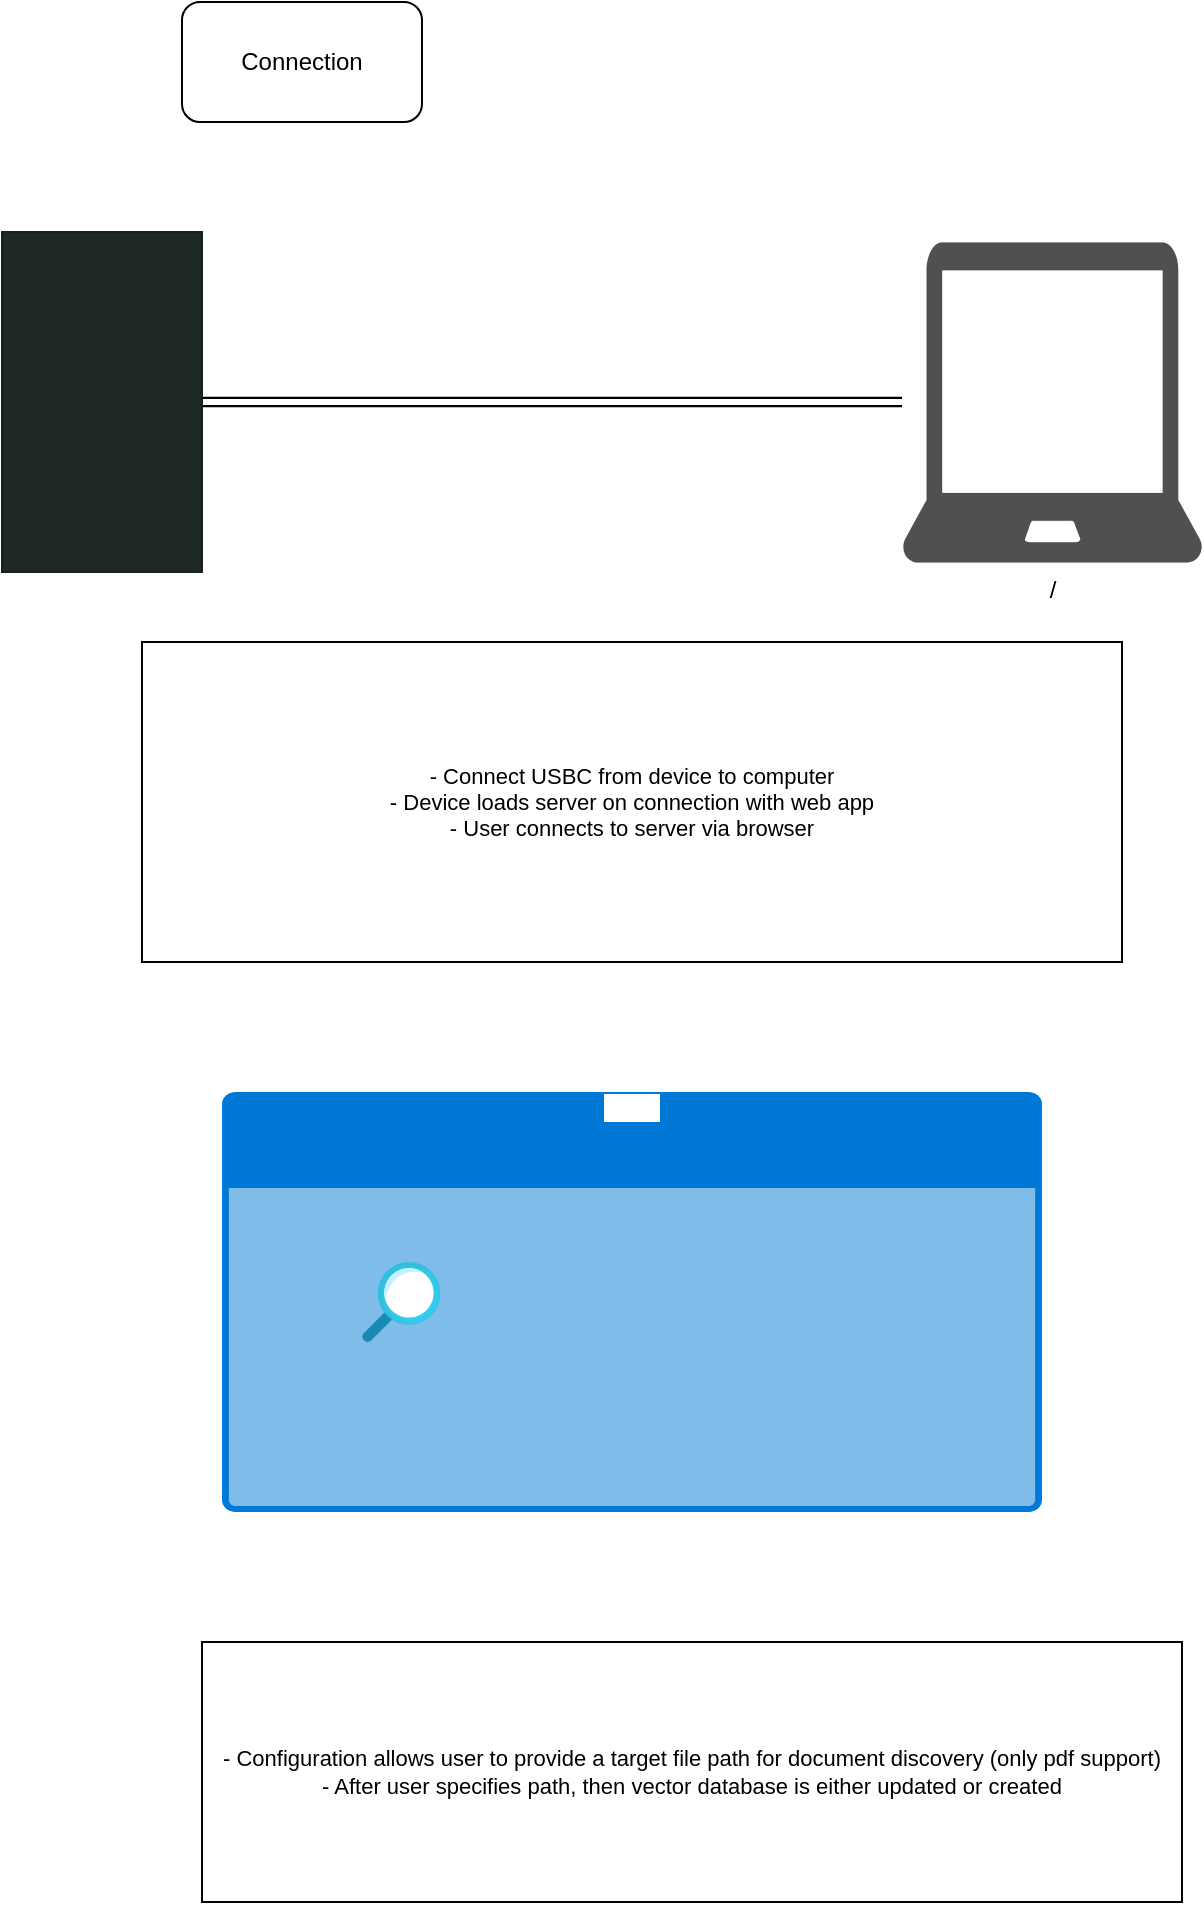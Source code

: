<mxfile>
    <diagram id="xQkSMaA5Cl420elOjYhl" name="Page-1">
        <mxGraphModel dx="2102" dy="667" grid="1" gridSize="10" guides="1" tooltips="1" connect="1" arrows="1" fold="1" page="1" pageScale="1" pageWidth="1100" pageHeight="850" math="0" shadow="0">
            <root>
                <mxCell id="0"/>
                <mxCell id="1" parent="0"/>
                <mxCell id="9" style="html=1;rounded=1;curved=0;strokeWidth=1.181;shape=link;" parent="1" source="2" target="5" edge="1">
                    <mxGeometry relative="1" as="geometry">
                        <mxPoint x="140" y="220" as="targetPoint"/>
                    </mxGeometry>
                </mxCell>
                <mxCell id="2" value="/" style="sketch=0;pointerEvents=1;shadow=0;html=1;strokeColor=default;fillColor=#505050;labelPosition=center;verticalLabelPosition=bottom;verticalAlign=top;outlineConnect=0;align=center;shape=mxgraph.office.devices.laptop;strokeWidth=0;" parent="1" vertex="1">
                    <mxGeometry x="380" y="140" width="150" height="160" as="geometry"/>
                </mxCell>
                <mxCell id="3" value="Connection" style="rounded=1;whiteSpace=wrap;html=1;" parent="1" vertex="1">
                    <mxGeometry x="20" y="20" width="120" height="60" as="geometry"/>
                </mxCell>
                <mxCell id="5" value="" style="verticalLabelPosition=bottom;verticalAlign=top;html=1;shadow=0;dashed=0;strokeWidth=1;shape=mxgraph.ios.iBgFlat;strokeColor=#18211b;fillColor=#1f2923;" parent="1" vertex="1">
                    <mxGeometry x="-70" y="135" width="100" height="170" as="geometry"/>
                </mxCell>
                <mxCell id="12" value="- Connect USBC from device to computer&lt;div&gt;- Device loads server on connection with web app&lt;/div&gt;&lt;div&gt;- User connects to server via browser&lt;/div&gt;" style="rounded=0;whiteSpace=wrap;html=1;fontFamily=Helvetica;fontSize=11;fontColor=default;labelBackgroundColor=default;" parent="1" vertex="1">
                    <mxGeometry y="340" width="490" height="160" as="geometry"/>
                </mxCell>
                <mxCell id="15" value="Page" style="html=1;whiteSpace=wrap;strokeColor=none;fillColor=#0079D6;labelPosition=center;verticalLabelPosition=middle;verticalAlign=top;align=center;fontSize=12;outlineConnect=0;spacingTop=-6;fontColor=#FFFFFF;sketch=0;shape=mxgraph.sitemap.page;fontFamily=Helvetica;labelBackgroundColor=default;" parent="1" vertex="1">
                    <mxGeometry x="40" y="565" width="410" height="210" as="geometry"/>
                </mxCell>
                <mxCell id="16" value="" style="image;aspect=fixed;html=1;points=[];align=center;fontSize=12;image=img/lib/azure2/general/Search.svg;fontFamily=Helvetica;fontColor=default;labelBackgroundColor=default;" parent="1" vertex="1">
                    <mxGeometry x="110" y="650" width="39.38" height="40" as="geometry"/>
                </mxCell>
                <mxCell id="17" value="- Configuration allows user to provide a target file path for document discovery (only pdf support)&lt;div&gt;&lt;font color=&quot;#000000&quot;&gt;- After user specifies path, then vector database is either updated or created&lt;/font&gt;&lt;/div&gt;" style="rounded=0;whiteSpace=wrap;html=1;fontFamily=Helvetica;fontSize=11;fontColor=default;labelBackgroundColor=default;" parent="1" vertex="1">
                    <mxGeometry x="30" y="840" width="490" height="130" as="geometry"/>
                </mxCell>
            </root>
        </mxGraphModel>
    </diagram>
</mxfile>